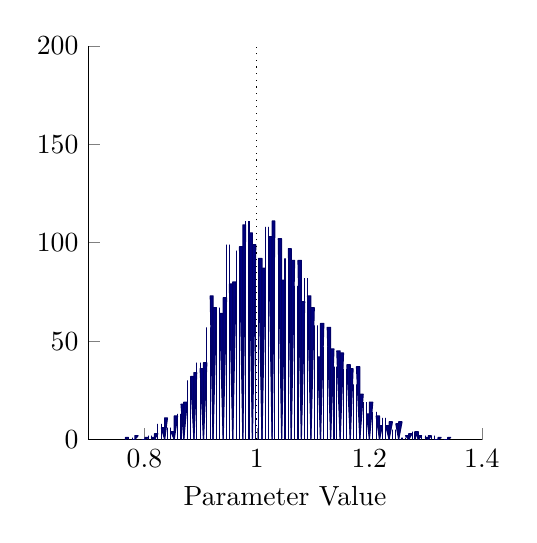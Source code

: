 % This file was created by matlab2tikz v0.4.4 running on MATLAB 7.13.
% Copyright (c) 2008--2013, Nico Schlömer <nico.schloemer@gmail.com>
% All rights reserved.
% 
% The latest updates can be retrieved from
%   http://www.mathworks.com/matlabcentral/fileexchange/22022-matlab2tikz
% where you can also make suggestions and rate matlab2tikz.
% 
\begin{tikzpicture}

\begin{axis}[%
width=5cm,
height=5cm,
colormap/jet,
scale only axis,
xmin=0.7,
xmax=1.4,
xlabel={Parameter Value},
ymin=0,
ymax=200,
axis x line*=bottom,
axis y line*=left
]

\addplot[area legend,patch,forget plot]
table[row sep=crcr, point meta=\thisrow{c}]{
x y c\\
0.766 0 1 \\
0.766 1 1 \\
0.772 1 1 \\
0.772 0 1 \\
0.772 0 1 \\
0.772 1 1 \\
0.778 1 1 \\
0.778 0 1 \\
0.778 0 1 \\
0.778 0 1 \\
0.783 0 1 \\
0.783 0 1 \\
0.783 0 1 \\
0.783 2 1 \\
0.789 2 1 \\
0.789 0 1 \\
0.789 0 1 \\
0.789 0 1 \\
0.795 0 1 \\
0.795 0 1 \\
0.795 0 1 \\
0.795 0 1 \\
0.801 0 1 \\
0.801 0 1 \\
0.801 0 1 \\
0.801 1 1 \\
0.807 1 1 \\
0.807 0 1 \\
0.807 0 1 \\
0.807 2 1 \\
0.812 2 1 \\
0.812 0 1 \\
0.812 0 1 \\
0.812 1 1 \\
0.818 1 1 \\
0.818 0 1 \\
0.818 0 1 \\
0.818 3 1 \\
0.824 3 1 \\
0.824 0 1 \\
0.824 0 1 \\
0.824 8 1 \\
0.83 8 1 \\
0.83 0 1 \\
0.83 0 1 \\
0.83 6 1 \\
0.836 6 1 \\
0.836 0 1 \\
0.836 0 1 \\
0.836 11 1 \\
0.841 11 1 \\
0.841 0 1 \\
0.841 0 1 \\
0.841 6 1 \\
0.847 6 1 \\
0.847 0 1 \\
0.847 0 1 \\
0.847 4 1 \\
0.853 4 1 \\
0.853 0 1 \\
0.853 0 1 \\
0.853 12 1 \\
0.859 12 1 \\
0.859 0 1 \\
0.859 0 1 \\
0.859 13 1 \\
0.865 13 1 \\
0.865 0 1 \\
0.865 0 1 \\
0.865 18 1 \\
0.87 18 1 \\
0.87 0 1 \\
0.87 0 1 \\
0.87 19 1 \\
0.876 19 1 \\
0.876 0 1 \\
0.876 0 1 \\
0.876 30 1 \\
0.882 30 1 \\
0.882 0 1 \\
0.882 0 1 \\
0.882 32 1 \\
0.888 32 1 \\
0.888 0 1 \\
0.888 0 1 \\
0.888 34 1 \\
0.893 34 1 \\
0.893 0 1 \\
0.893 0 1 \\
0.893 39 1 \\
0.899 39 1 \\
0.899 0 1 \\
0.899 0 1 \\
0.899 36 1 \\
0.905 36 1 \\
0.905 0 1 \\
0.905 0 1 \\
0.905 39 1 \\
0.911 39 1 \\
0.911 0 1 \\
0.911 0 1 \\
0.911 57 1 \\
0.917 57 1 \\
0.917 0 1 \\
0.917 0 1 \\
0.917 73 1 \\
0.922 73 1 \\
0.922 0 1 \\
0.922 0 1 \\
0.922 67 1 \\
0.928 67 1 \\
0.928 0 1 \\
0.928 0 1 \\
0.928 67 1 \\
0.934 67 1 \\
0.934 0 1 \\
0.934 0 1 \\
0.934 64 1 \\
0.94 64 1 \\
0.94 0 1 \\
0.94 0 1 \\
0.94 72 1 \\
0.946 72 1 \\
0.946 0 1 \\
0.946 0 1 \\
0.946 99 1 \\
0.951 99 1 \\
0.951 0 1 \\
0.951 0 1 \\
0.951 79 1 \\
0.957 79 1 \\
0.957 0 1 \\
0.957 0 1 \\
0.957 80 1 \\
0.963 80 1 \\
0.963 0 1 \\
0.963 0 1 \\
0.963 96 1 \\
0.969 96 1 \\
0.969 0 1 \\
0.969 0 1 \\
0.969 98 1 \\
0.975 98 1 \\
0.975 0 1 \\
0.975 0 1 \\
0.975 109 1 \\
0.98 109 1 \\
0.98 0 1 \\
0.98 0 1 \\
0.98 111 1 \\
0.986 111 1 \\
0.986 0 1 \\
0.986 0 1 \\
0.986 105 1 \\
0.992 105 1 \\
0.992 0 1 \\
0.992 0 1 \\
0.992 99 1 \\
0.998 99 1 \\
0.998 0 1 \\
0.998 0 1 \\
0.998 89 1 \\
1.003 89 1 \\
1.003 0 1 \\
1.003 0 1 \\
1.003 92 1 \\
1.009 92 1 \\
1.009 0 1 \\
1.009 0 1 \\
1.009 87 1 \\
1.015 87 1 \\
1.015 0 1 \\
1.015 0 1 \\
1.015 108 1 \\
1.021 108 1 \\
1.021 0 1 \\
1.021 0 1 \\
1.021 103 1 \\
1.027 103 1 \\
1.027 0 1 \\
1.027 0 1 \\
1.027 111 1 \\
1.032 111 1 \\
1.032 0 1 \\
1.032 0 1 \\
1.032 101 1 \\
1.038 101 1 \\
1.038 0 1 \\
1.038 0 1 \\
1.038 102 1 \\
1.044 102 1 \\
1.044 0 1 \\
1.044 0 1 \\
1.044 81 1 \\
1.05 81 1 \\
1.05 0 1 \\
1.05 0 1 \\
1.05 92 1 \\
1.056 92 1 \\
1.056 0 1 \\
1.056 0 1 \\
1.056 97 1 \\
1.061 97 1 \\
1.061 0 1 \\
1.061 0 1 \\
1.061 91 1 \\
1.067 91 1 \\
1.067 0 1 \\
1.067 0 1 \\
1.067 78 1 \\
1.073 78 1 \\
1.073 0 1 \\
1.073 0 1 \\
1.073 91 1 \\
1.079 91 1 \\
1.079 0 1 \\
1.079 0 1 \\
1.079 70 1 \\
1.085 70 1 \\
1.085 0 1 \\
1.085 0 1 \\
1.085 82 1 \\
1.09 82 1 \\
1.09 0 1 \\
1.09 0 1 \\
1.09 73 1 \\
1.096 73 1 \\
1.096 0 1 \\
1.096 0 1 \\
1.096 67 1 \\
1.102 67 1 \\
1.102 0 1 \\
1.102 0 1 \\
1.102 58 1 \\
1.108 58 1 \\
1.108 0 1 \\
1.108 0 1 \\
1.108 42 1 \\
1.113 42 1 \\
1.113 0 1 \\
1.113 0 1 \\
1.113 59 1 \\
1.119 59 1 \\
1.119 0 1 \\
1.119 0 1 \\
1.119 47 1 \\
1.125 47 1 \\
1.125 0 1 \\
1.125 0 1 \\
1.125 57 1 \\
1.131 57 1 \\
1.131 0 1 \\
1.131 0 1 \\
1.131 46 1 \\
1.137 46 1 \\
1.137 0 1 \\
1.137 0 1 \\
1.137 37 1 \\
1.142 37 1 \\
1.142 0 1 \\
1.142 0 1 \\
1.142 45 1 \\
1.148 45 1 \\
1.148 0 1 \\
1.148 0 1 \\
1.148 44 1 \\
1.154 44 1 \\
1.154 0 1 \\
1.154 0 1 \\
1.154 36 1 \\
1.16 36 1 \\
1.16 0 1 \\
1.16 0 1 \\
1.16 38 1 \\
1.166 38 1 \\
1.166 0 1 \\
1.166 0 1 \\
1.166 36 1 \\
1.171 36 1 \\
1.171 0 1 \\
1.171 0 1 \\
1.171 28 1 \\
1.177 28 1 \\
1.177 0 1 \\
1.177 0 1 \\
1.177 37 1 \\
1.183 37 1 \\
1.183 0 1 \\
1.183 0 1 \\
1.183 23 1 \\
1.189 23 1 \\
1.189 0 1 \\
1.189 0 1 \\
1.189 19 1 \\
1.195 19 1 \\
1.195 0 1 \\
1.195 0 1 \\
1.195 13 1 \\
1.2 13 1 \\
1.2 0 1 \\
1.2 0 1 \\
1.2 19 1 \\
1.206 19 1 \\
1.206 0 1 \\
1.206 0 1 \\
1.206 14 1 \\
1.212 14 1 \\
1.212 0 1 \\
1.212 0 1 \\
1.212 12 1 \\
1.218 12 1 \\
1.218 0 1 \\
1.218 0 1 \\
1.218 7 1 \\
1.223 7 1 \\
1.223 0 1 \\
1.223 0 1 \\
1.223 11 1 \\
1.229 11 1 \\
1.229 0 1 \\
1.229 0 1 \\
1.229 7 1 \\
1.235 7 1 \\
1.235 0 1 \\
1.235 0 1 \\
1.235 9 1 \\
1.241 9 1 \\
1.241 0 1 \\
1.241 0 1 \\
1.241 5 1 \\
1.247 5 1 \\
1.247 0 1 \\
1.247 0 1 \\
1.247 8 1 \\
1.252 8 1 \\
1.252 0 1 \\
1.252 0 1 \\
1.252 9 1 \\
1.258 9 1 \\
1.258 0 1 \\
1.258 0 1 \\
1.258 1 1 \\
1.264 1 1 \\
1.264 0 1 \\
1.264 0 1 \\
1.264 2 1 \\
1.27 2 1 \\
1.27 0 1 \\
1.27 0 1 \\
1.27 3 1 \\
1.276 3 1 \\
1.276 0 1 \\
1.276 0 1 \\
1.276 4 1 \\
1.281 4 1 \\
1.281 0 1 \\
1.281 0 1 \\
1.281 4 1 \\
1.287 4 1 \\
1.287 0 1 \\
1.287 0 1 \\
1.287 2 1 \\
1.293 2 1 \\
1.293 0 1 \\
1.293 0 1 \\
1.293 2 1 \\
1.299 2 1 \\
1.299 0 1 \\
1.299 0 1 \\
1.299 1 1 \\
1.305 1 1 \\
1.305 0 1 \\
1.305 0 1 \\
1.305 2 1 \\
1.31 2 1 \\
1.31 0 1 \\
1.31 0 1 \\
1.31 2 1 \\
1.316 2 1 \\
1.316 0 1 \\
1.316 0 1 \\
1.316 0 1 \\
1.322 0 1 \\
1.322 0 1 \\
1.322 0 1 \\
1.322 1 1 \\
1.328 1 1 \\
1.328 0 1 \\
1.328 0 1 \\
1.328 0 1 \\
1.333 0 1 \\
1.333 0 1 \\
1.333 0 1 \\
1.333 0 1 \\
1.339 0 1 \\
1.339 0 1 \\
1.339 0 1 \\
1.339 1 1 \\
1.345 1 1 \\
1.345 0 1 \\
};

\addplot [
color=black,
dotted,
forget plot
]
table[row sep=crcr]{
1 0\\
1 200\\
};
\end{axis}
\end{tikzpicture}%
